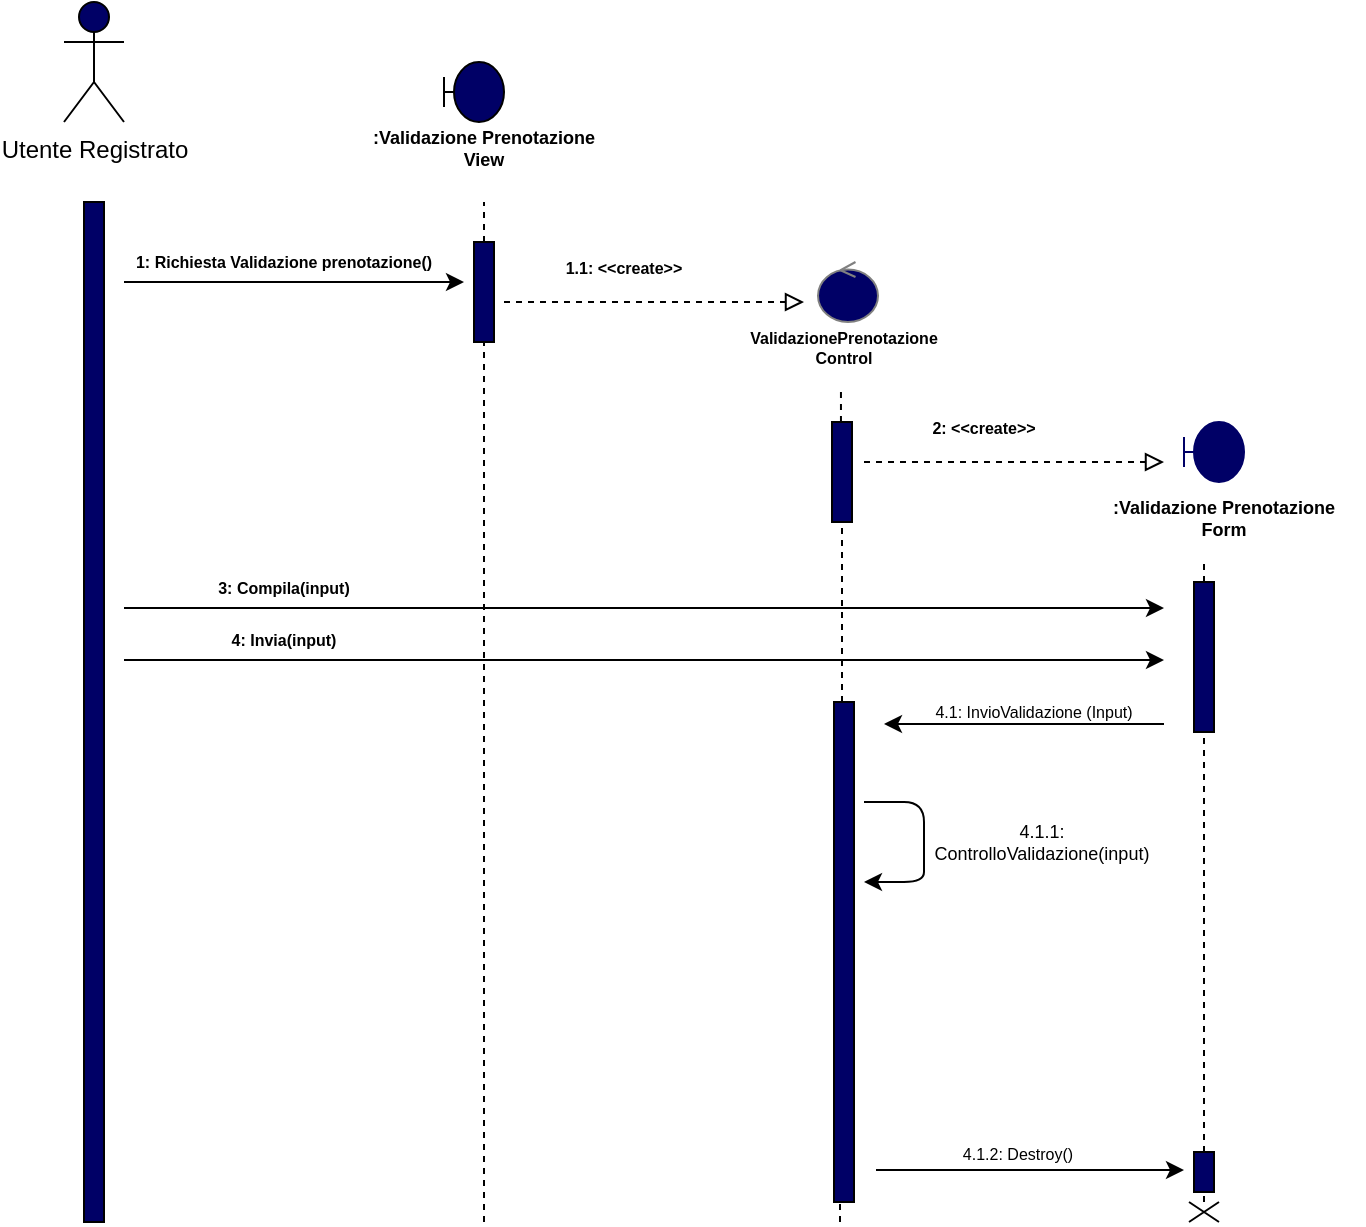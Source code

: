 <mxfile version="13.9.5" type="device"><diagram id="7F0u6CLEMtXOPxUWyLXV" name="Pagina-1"><mxGraphModel dx="1024" dy="771" grid="1" gridSize="10" guides="1" tooltips="1" connect="1" arrows="1" fold="1" page="1" pageScale="1" pageWidth="827" pageHeight="1169" math="0" shadow="0"><root><mxCell id="0"/><mxCell id="1" parent="0"/><mxCell id="uFG3pI8tvkg44pi6-lOV-1" value="Utente Registrato" style="shape=umlActor;verticalLabelPosition=bottom;verticalAlign=top;html=1;fillColor=#000066;" vertex="1" parent="1"><mxGeometry x="50" y="10" width="30" height="60" as="geometry"/></mxCell><mxCell id="uFG3pI8tvkg44pi6-lOV-2" value="" style="html=1;points=[];perimeter=orthogonalPerimeter;fillColor=#000066;" vertex="1" parent="1"><mxGeometry x="60" y="110" width="10" height="510" as="geometry"/></mxCell><mxCell id="uFG3pI8tvkg44pi6-lOV-3" value="" style="shape=umlBoundary;whiteSpace=wrap;html=1;fillColor=#000066;" vertex="1" parent="1"><mxGeometry x="240" y="40" width="30" height="30" as="geometry"/></mxCell><mxCell id="uFG3pI8tvkg44pi6-lOV-4" value=":Validazione Prenotazione&#10;View" style="text;align=center;fontStyle=1;verticalAlign=middle;spacingLeft=3;spacingRight=3;strokeColor=none;rotatable=0;points=[[0,0.5],[1,0.5]];portConstraint=eastwest;fontSize=9;" vertex="1" parent="1"><mxGeometry x="190" y="70" width="140" height="26" as="geometry"/></mxCell><mxCell id="uFG3pI8tvkg44pi6-lOV-5" value="" style="endArrow=none;dashed=1;html=1;fontSize=9;" edge="1" parent="1" source="uFG3pI8tvkg44pi6-lOV-6"><mxGeometry width="50" height="50" relative="1" as="geometry"><mxPoint x="260" y="620" as="sourcePoint"/><mxPoint x="260" y="110" as="targetPoint"/></mxGeometry></mxCell><mxCell id="uFG3pI8tvkg44pi6-lOV-6" value="" style="html=1;points=[];perimeter=orthogonalPerimeter;fontSize=9;fillColor=#000066;" vertex="1" parent="1"><mxGeometry x="255" y="130" width="10" height="50" as="geometry"/></mxCell><mxCell id="uFG3pI8tvkg44pi6-lOV-7" value="" style="endArrow=none;dashed=1;html=1;fontSize=9;" edge="1" parent="1" target="uFG3pI8tvkg44pi6-lOV-6"><mxGeometry width="50" height="50" relative="1" as="geometry"><mxPoint x="260" y="620" as="sourcePoint"/><mxPoint x="260" y="110" as="targetPoint"/></mxGeometry></mxCell><mxCell id="uFG3pI8tvkg44pi6-lOV-8" value="" style="endArrow=classic;html=1;fontSize=9;" edge="1" parent="1"><mxGeometry width="50" height="50" relative="1" as="geometry"><mxPoint x="80" y="150" as="sourcePoint"/><mxPoint x="250" y="150" as="targetPoint"/></mxGeometry></mxCell><mxCell id="uFG3pI8tvkg44pi6-lOV-9" value="1: Richiesta Validazione prenotazione()" style="text;align=center;fontStyle=1;verticalAlign=middle;spacingLeft=3;spacingRight=3;strokeColor=none;rotatable=0;points=[[0,0.5],[1,0.5]];portConstraint=eastwest;fontSize=8;" vertex="1" parent="1"><mxGeometry x="120" y="127" width="80" height="26" as="geometry"/></mxCell><mxCell id="uFG3pI8tvkg44pi6-lOV-11" value="" style="ellipse;shape=umlControl;whiteSpace=wrap;html=1;fontSize=8;fillColor=#000066;strokeColor=#808080;" vertex="1" parent="1"><mxGeometry x="427" y="140" width="30" height="30" as="geometry"/></mxCell><mxCell id="uFG3pI8tvkg44pi6-lOV-12" value="ValidazionePrenotazione&#10;Control" style="text;align=center;fontStyle=1;verticalAlign=middle;spacingLeft=3;spacingRight=3;strokeColor=none;rotatable=0;points=[[0,0.5],[1,0.5]];portConstraint=eastwest;fontSize=8;" vertex="1" parent="1"><mxGeometry x="400" y="170" width="80" height="26" as="geometry"/></mxCell><mxCell id="uFG3pI8tvkg44pi6-lOV-13" value="" style="endArrow=none;dashed=1;html=1;fontSize=8;entryX=0.481;entryY=1.288;entryDx=0;entryDy=0;entryPerimeter=0;" edge="1" parent="1" source="uFG3pI8tvkg44pi6-lOV-16" target="uFG3pI8tvkg44pi6-lOV-12"><mxGeometry width="50" height="50" relative="1" as="geometry"><mxPoint x="438" y="620" as="sourcePoint"/><mxPoint x="420" y="400" as="targetPoint"/></mxGeometry></mxCell><mxCell id="uFG3pI8tvkg44pi6-lOV-14" value="" style="endArrow=block;dashed=1;endFill=0;endSize=7;html=1;fontSize=8;" edge="1" parent="1"><mxGeometry width="160" relative="1" as="geometry"><mxPoint x="270" y="160" as="sourcePoint"/><mxPoint x="420" y="160" as="targetPoint"/><Array as="points"><mxPoint x="330" y="160"/></Array></mxGeometry></mxCell><mxCell id="uFG3pI8tvkg44pi6-lOV-15" value="1.1: &lt;&lt;create&gt;&gt;" style="text;align=center;fontStyle=1;verticalAlign=middle;spacingLeft=3;spacingRight=3;strokeColor=none;rotatable=0;points=[[0,0.5],[1,0.5]];portConstraint=eastwest;fontSize=8;" vertex="1" parent="1"><mxGeometry x="290" y="130" width="80" height="26" as="geometry"/></mxCell><mxCell id="uFG3pI8tvkg44pi6-lOV-16" value="" style="html=1;points=[];perimeter=orthogonalPerimeter;fontSize=8;fillColor=#000066;" vertex="1" parent="1"><mxGeometry x="434" y="220" width="10" height="50" as="geometry"/></mxCell><mxCell id="uFG3pI8tvkg44pi6-lOV-17" value="" style="endArrow=none;dashed=1;html=1;fontSize=8;" edge="1" parent="1" source="uFG3pI8tvkg44pi6-lOV-32"><mxGeometry width="50" height="50" relative="1" as="geometry"><mxPoint x="438" y="620" as="sourcePoint"/><mxPoint x="439" y="270" as="targetPoint"/></mxGeometry></mxCell><mxCell id="uFG3pI8tvkg44pi6-lOV-20" value="" style="shape=umlBoundary;whiteSpace=wrap;html=1;strokeColor=#000066;fillColor=#000066;" vertex="1" parent="1"><mxGeometry x="610" y="220" width="30" height="30" as="geometry"/></mxCell><mxCell id="uFG3pI8tvkg44pi6-lOV-21" value=":Validazione Prenotazione&#10;Form" style="text;align=center;fontStyle=1;verticalAlign=middle;spacingLeft=3;spacingRight=3;strokeColor=none;rotatable=0;points=[[0,0.5],[1,0.5]];portConstraint=eastwest;fontSize=9;" vertex="1" parent="1"><mxGeometry x="560" y="260" width="140" height="16" as="geometry"/></mxCell><mxCell id="uFG3pI8tvkg44pi6-lOV-22" value="" style="endArrow=block;dashed=1;endFill=0;endSize=7;html=1;fontSize=8;" edge="1" parent="1"><mxGeometry width="160" relative="1" as="geometry"><mxPoint x="450" y="240" as="sourcePoint"/><mxPoint x="600" y="240" as="targetPoint"/><Array as="points"><mxPoint x="510" y="240"/></Array></mxGeometry></mxCell><mxCell id="uFG3pI8tvkg44pi6-lOV-23" value="2: &lt;&lt;create&gt;&gt;" style="text;align=center;fontStyle=1;verticalAlign=middle;spacingLeft=3;spacingRight=3;strokeColor=none;rotatable=0;points=[[0,0.5],[1,0.5]];portConstraint=eastwest;fontSize=8;" vertex="1" parent="1"><mxGeometry x="470" y="210" width="80" height="26" as="geometry"/></mxCell><mxCell id="uFG3pI8tvkg44pi6-lOV-25" value="" style="endArrow=none;dashed=1;html=1;fontSize=8;" edge="1" parent="1" source="uFG3pI8tvkg44pi6-lOV-30"><mxGeometry width="50" height="50" relative="1" as="geometry"><mxPoint x="620" y="620" as="sourcePoint"/><mxPoint x="620" y="290" as="targetPoint"/></mxGeometry></mxCell><mxCell id="uFG3pI8tvkg44pi6-lOV-26" value="" style="endArrow=classic;html=1;fontSize=9;" edge="1" parent="1"><mxGeometry width="50" height="50" relative="1" as="geometry"><mxPoint x="80" y="313" as="sourcePoint"/><mxPoint x="600" y="313" as="targetPoint"/></mxGeometry></mxCell><mxCell id="uFG3pI8tvkg44pi6-lOV-27" value="3: Compila(input)" style="text;align=center;fontStyle=1;verticalAlign=middle;spacingLeft=3;spacingRight=3;strokeColor=none;rotatable=0;points=[[0,0.5],[1,0.5]];portConstraint=eastwest;fontSize=8;" vertex="1" parent="1"><mxGeometry x="120" y="290" width="80" height="26" as="geometry"/></mxCell><mxCell id="uFG3pI8tvkg44pi6-lOV-28" value="" style="endArrow=classic;html=1;fontSize=9;" edge="1" parent="1"><mxGeometry width="50" height="50" relative="1" as="geometry"><mxPoint x="80" y="339" as="sourcePoint"/><mxPoint x="600" y="339" as="targetPoint"/></mxGeometry></mxCell><mxCell id="uFG3pI8tvkg44pi6-lOV-29" value="4: Invia(input)" style="text;align=center;fontStyle=1;verticalAlign=middle;spacingLeft=3;spacingRight=3;strokeColor=none;rotatable=0;points=[[0,0.5],[1,0.5]];portConstraint=eastwest;fontSize=8;" vertex="1" parent="1"><mxGeometry x="120" y="316" width="80" height="26" as="geometry"/></mxCell><mxCell id="uFG3pI8tvkg44pi6-lOV-30" value="" style="html=1;points=[];perimeter=orthogonalPerimeter;fontSize=8;fillColor=#000066;" vertex="1" parent="1"><mxGeometry x="615" y="300" width="10" height="75" as="geometry"/></mxCell><mxCell id="uFG3pI8tvkg44pi6-lOV-31" value="" style="endArrow=none;dashed=1;html=1;fontSize=8;" edge="1" parent="1" source="uFG3pI8tvkg44pi6-lOV-38" target="uFG3pI8tvkg44pi6-lOV-30"><mxGeometry width="50" height="50" relative="1" as="geometry"><mxPoint x="620" y="620" as="sourcePoint"/><mxPoint x="620" y="290" as="targetPoint"/></mxGeometry></mxCell><mxCell id="uFG3pI8tvkg44pi6-lOV-32" value="" style="html=1;points=[];perimeter=orthogonalPerimeter;fontSize=8;fillColor=#000066;" vertex="1" parent="1"><mxGeometry x="435" y="360" width="10" height="250" as="geometry"/></mxCell><mxCell id="uFG3pI8tvkg44pi6-lOV-33" value="" style="endArrow=none;dashed=1;html=1;fontSize=8;" edge="1" parent="1" target="uFG3pI8tvkg44pi6-lOV-32"><mxGeometry width="50" height="50" relative="1" as="geometry"><mxPoint x="438" y="620" as="sourcePoint"/><mxPoint x="439" y="270" as="targetPoint"/></mxGeometry></mxCell><mxCell id="uFG3pI8tvkg44pi6-lOV-34" value="" style="endArrow=classic;html=1;fontSize=8;" edge="1" parent="1"><mxGeometry width="50" height="50" relative="1" as="geometry"><mxPoint x="600" y="371" as="sourcePoint"/><mxPoint x="460" y="371" as="targetPoint"/></mxGeometry></mxCell><mxCell id="uFG3pI8tvkg44pi6-lOV-35" value="4.1: InvioValidazione (Input)" style="text;html=1;strokeColor=none;fillColor=none;align=center;verticalAlign=middle;whiteSpace=wrap;rounded=0;fontSize=8;" vertex="1" parent="1"><mxGeometry x="480" y="355" width="110" height="20" as="geometry"/></mxCell><mxCell id="uFG3pI8tvkg44pi6-lOV-36" value="" style="endArrow=classic;html=1;fontSize=8;" edge="1" parent="1"><mxGeometry width="50" height="50" relative="1" as="geometry"><mxPoint x="450" y="410" as="sourcePoint"/><mxPoint x="450" y="450" as="targetPoint"/><Array as="points"><mxPoint x="480" y="410"/><mxPoint x="480" y="430"/><mxPoint x="480" y="450"/></Array></mxGeometry></mxCell><mxCell id="uFG3pI8tvkg44pi6-lOV-37" value="&lt;font style=&quot;font-size: 9px&quot;&gt;4.1.1: ControlloValidazione(input)&lt;/font&gt;" style="text;html=1;strokeColor=none;fillColor=none;align=center;verticalAlign=middle;whiteSpace=wrap;rounded=0;fontSize=8;" vertex="1" parent="1"><mxGeometry x="478" y="420" width="122" height="20" as="geometry"/></mxCell><mxCell id="uFG3pI8tvkg44pi6-lOV-38" value="" style="html=1;points=[];perimeter=orthogonalPerimeter;fontSize=8;fillColor=#000066;" vertex="1" parent="1"><mxGeometry x="615" y="585" width="10" height="20" as="geometry"/></mxCell><mxCell id="uFG3pI8tvkg44pi6-lOV-39" value="" style="endArrow=none;dashed=1;html=1;fontSize=8;" edge="1" parent="1" source="uFG3pI8tvkg44pi6-lOV-42" target="uFG3pI8tvkg44pi6-lOV-38"><mxGeometry width="50" height="50" relative="1" as="geometry"><mxPoint x="620" y="620" as="sourcePoint"/><mxPoint x="620" y="375" as="targetPoint"/></mxGeometry></mxCell><mxCell id="uFG3pI8tvkg44pi6-lOV-40" value="" style="endArrow=classic;html=1;fontSize=8;" edge="1" parent="1"><mxGeometry width="50" height="50" relative="1" as="geometry"><mxPoint x="456" y="594" as="sourcePoint"/><mxPoint x="610" y="594" as="targetPoint"/></mxGeometry></mxCell><mxCell id="uFG3pI8tvkg44pi6-lOV-41" value="4.1.2: Destroy()" style="text;html=1;strokeColor=none;fillColor=none;align=center;verticalAlign=middle;whiteSpace=wrap;rounded=0;fontSize=8;" vertex="1" parent="1"><mxGeometry x="472" y="576" width="110" height="20" as="geometry"/></mxCell><mxCell id="uFG3pI8tvkg44pi6-lOV-42" value="" style="shape=umlDestroy;whiteSpace=wrap;html=1;strokeWidth=1;fontSize=8;" vertex="1" parent="1"><mxGeometry x="612.5" y="610" width="15" height="10" as="geometry"/></mxCell><mxCell id="uFG3pI8tvkg44pi6-lOV-43" value="" style="endArrow=none;dashed=1;html=1;fontSize=8;" edge="1" parent="1" target="uFG3pI8tvkg44pi6-lOV-42"><mxGeometry width="50" height="50" relative="1" as="geometry"><mxPoint x="620" y="620" as="sourcePoint"/><mxPoint x="620" y="605" as="targetPoint"/></mxGeometry></mxCell></root></mxGraphModel></diagram></mxfile>